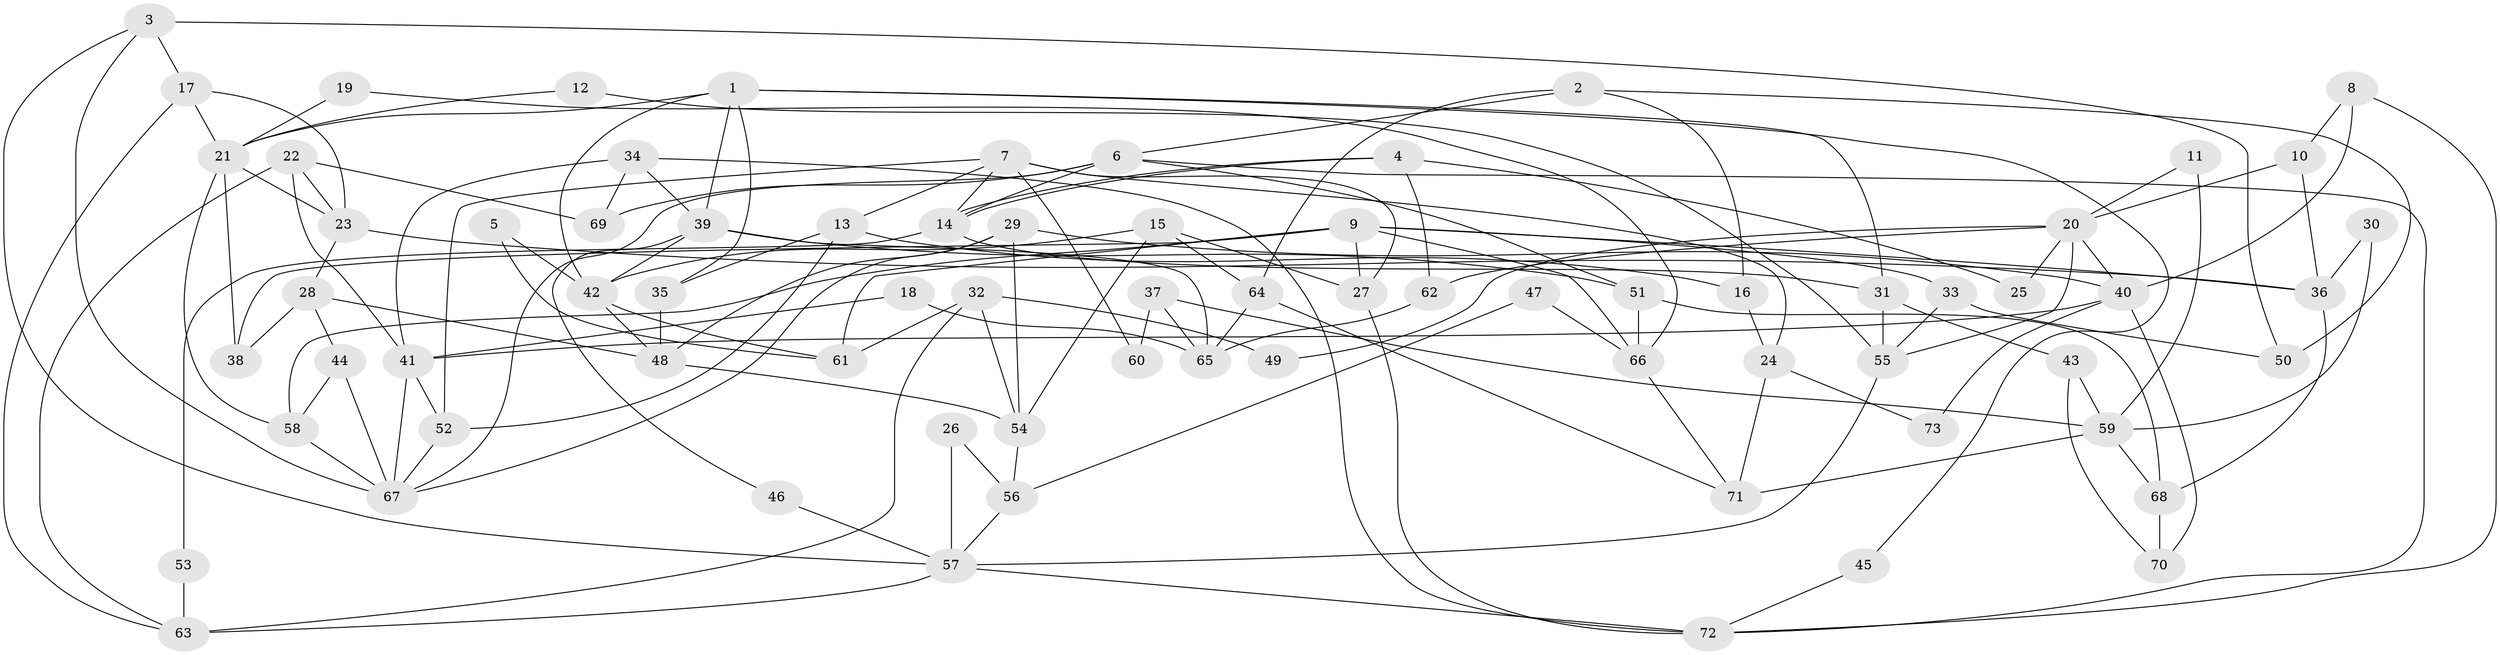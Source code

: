 // coarse degree distribution, {5: 0.18181818181818182, 4: 0.20454545454545456, 7: 0.11363636363636363, 6: 0.18181818181818182, 3: 0.13636363636363635, 2: 0.09090909090909091, 9: 0.045454545454545456, 1: 0.022727272727272728, 8: 0.022727272727272728}
// Generated by graph-tools (version 1.1) at 2025/37/03/04/25 23:37:03]
// undirected, 73 vertices, 146 edges
graph export_dot {
  node [color=gray90,style=filled];
  1;
  2;
  3;
  4;
  5;
  6;
  7;
  8;
  9;
  10;
  11;
  12;
  13;
  14;
  15;
  16;
  17;
  18;
  19;
  20;
  21;
  22;
  23;
  24;
  25;
  26;
  27;
  28;
  29;
  30;
  31;
  32;
  33;
  34;
  35;
  36;
  37;
  38;
  39;
  40;
  41;
  42;
  43;
  44;
  45;
  46;
  47;
  48;
  49;
  50;
  51;
  52;
  53;
  54;
  55;
  56;
  57;
  58;
  59;
  60;
  61;
  62;
  63;
  64;
  65;
  66;
  67;
  68;
  69;
  70;
  71;
  72;
  73;
  1 -- 21;
  1 -- 42;
  1 -- 31;
  1 -- 35;
  1 -- 39;
  1 -- 45;
  2 -- 64;
  2 -- 6;
  2 -- 16;
  2 -- 50;
  3 -- 50;
  3 -- 67;
  3 -- 17;
  3 -- 57;
  4 -- 62;
  4 -- 14;
  4 -- 14;
  4 -- 25;
  5 -- 61;
  5 -- 42;
  6 -- 67;
  6 -- 14;
  6 -- 51;
  6 -- 69;
  6 -- 72;
  7 -- 24;
  7 -- 27;
  7 -- 13;
  7 -- 14;
  7 -- 52;
  7 -- 60;
  8 -- 40;
  8 -- 72;
  8 -- 10;
  9 -- 61;
  9 -- 58;
  9 -- 27;
  9 -- 33;
  9 -- 36;
  9 -- 38;
  9 -- 66;
  10 -- 36;
  10 -- 20;
  11 -- 20;
  11 -- 59;
  12 -- 55;
  12 -- 21;
  13 -- 52;
  13 -- 16;
  13 -- 35;
  14 -- 31;
  14 -- 53;
  15 -- 42;
  15 -- 27;
  15 -- 54;
  15 -- 64;
  16 -- 24;
  17 -- 23;
  17 -- 21;
  17 -- 63;
  18 -- 41;
  18 -- 65;
  19 -- 66;
  19 -- 21;
  20 -- 55;
  20 -- 25;
  20 -- 40;
  20 -- 49;
  20 -- 62;
  21 -- 23;
  21 -- 38;
  21 -- 58;
  22 -- 69;
  22 -- 41;
  22 -- 23;
  22 -- 63;
  23 -- 28;
  23 -- 36;
  24 -- 71;
  24 -- 73;
  26 -- 56;
  26 -- 57;
  27 -- 72;
  28 -- 38;
  28 -- 44;
  28 -- 48;
  29 -- 48;
  29 -- 54;
  29 -- 40;
  29 -- 67;
  30 -- 59;
  30 -- 36;
  31 -- 43;
  31 -- 55;
  32 -- 63;
  32 -- 54;
  32 -- 49;
  32 -- 61;
  33 -- 55;
  33 -- 50;
  34 -- 72;
  34 -- 41;
  34 -- 39;
  34 -- 69;
  35 -- 48;
  36 -- 68;
  37 -- 65;
  37 -- 59;
  37 -- 60;
  39 -- 42;
  39 -- 46;
  39 -- 51;
  39 -- 65;
  40 -- 41;
  40 -- 70;
  40 -- 73;
  41 -- 67;
  41 -- 52;
  42 -- 48;
  42 -- 61;
  43 -- 70;
  43 -- 59;
  44 -- 58;
  44 -- 67;
  45 -- 72;
  46 -- 57;
  47 -- 66;
  47 -- 56;
  48 -- 54;
  51 -- 66;
  51 -- 68;
  52 -- 67;
  53 -- 63;
  54 -- 56;
  55 -- 57;
  56 -- 57;
  57 -- 63;
  57 -- 72;
  58 -- 67;
  59 -- 68;
  59 -- 71;
  62 -- 65;
  64 -- 71;
  64 -- 65;
  66 -- 71;
  68 -- 70;
}
